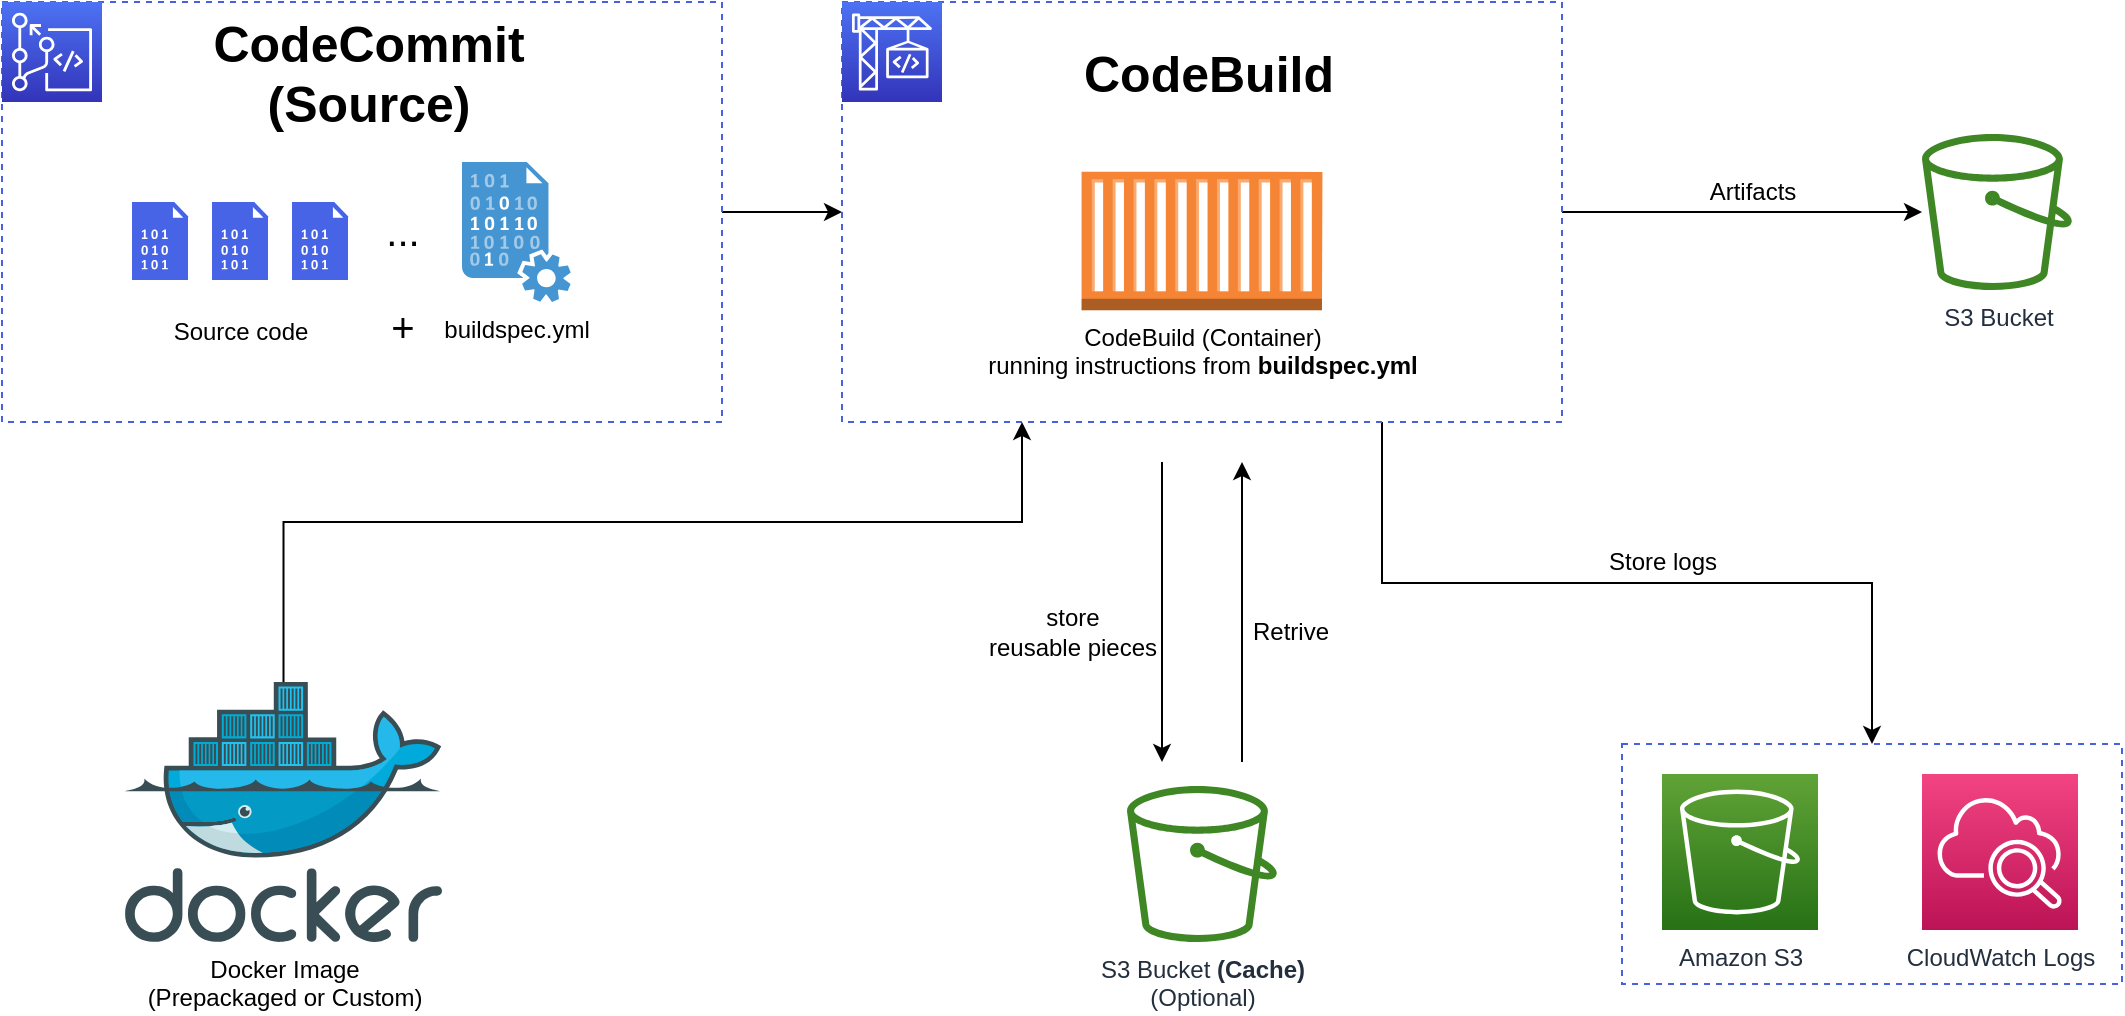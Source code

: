 <mxfile version="21.1.2" type="device">
  <diagram name="Page-1" id="46-_QkiRikV98FdvqbhK">
    <mxGraphModel dx="792" dy="845" grid="1" gridSize="10" guides="1" tooltips="1" connect="1" arrows="1" fold="1" page="1" pageScale="1" pageWidth="850" pageHeight="1100" math="0" shadow="0">
      <root>
        <mxCell id="0" />
        <mxCell id="1" parent="0" />
        <mxCell id="jOOAeaNgM_2YfPi9Dlgr-31" style="edgeStyle=orthogonalEdgeStyle;rounded=0;orthogonalLoop=1;jettySize=auto;html=1;entryX=0;entryY=0.5;entryDx=0;entryDy=0;" edge="1" parent="1" source="jOOAeaNgM_2YfPi9Dlgr-9" target="jOOAeaNgM_2YfPi9Dlgr-19">
          <mxGeometry relative="1" as="geometry" />
        </mxCell>
        <mxCell id="jOOAeaNgM_2YfPi9Dlgr-9" value="" style="rounded=0;whiteSpace=wrap;html=1;dashed=1;fillColor=none;strokeColor=#4661e3;" vertex="1" parent="1">
          <mxGeometry x="200" y="270" width="360" height="210" as="geometry" />
        </mxCell>
        <mxCell id="jOOAeaNgM_2YfPi9Dlgr-1" value="" style="sketch=0;points=[[0,0,0],[0.25,0,0],[0.5,0,0],[0.75,0,0],[1,0,0],[0,1,0],[0.25,1,0],[0.5,1,0],[0.75,1,0],[1,1,0],[0,0.25,0],[0,0.5,0],[0,0.75,0],[1,0.25,0],[1,0.5,0],[1,0.75,0]];outlineConnect=0;fontColor=#232F3E;gradientColor=#4D72F3;gradientDirection=north;fillColor=#3334B9;strokeColor=#ffffff;dashed=0;verticalLabelPosition=bottom;verticalAlign=top;align=center;html=1;fontSize=12;fontStyle=0;aspect=fixed;shape=mxgraph.aws4.resourceIcon;resIcon=mxgraph.aws4.codecommit;" vertex="1" parent="1">
          <mxGeometry x="200" y="270" width="50" height="50" as="geometry" />
        </mxCell>
        <mxCell id="jOOAeaNgM_2YfPi9Dlgr-11" value="" style="sketch=0;pointerEvents=1;shadow=0;dashed=0;html=1;strokeColor=none;fillColor=#4764e6;labelPosition=center;verticalLabelPosition=bottom;verticalAlign=top;align=center;outlineConnect=0;shape=mxgraph.veeam2.data_file;" vertex="1" parent="1">
          <mxGeometry x="265" y="370" width="28.0" height="39" as="geometry" />
        </mxCell>
        <mxCell id="jOOAeaNgM_2YfPi9Dlgr-12" value="" style="sketch=0;pointerEvents=1;shadow=0;dashed=0;html=1;strokeColor=none;fillColor=#4764e6;labelPosition=center;verticalLabelPosition=bottom;verticalAlign=top;align=center;outlineConnect=0;shape=mxgraph.veeam2.data_file;" vertex="1" parent="1">
          <mxGeometry x="305" y="370" width="28.0" height="39" as="geometry" />
        </mxCell>
        <mxCell id="jOOAeaNgM_2YfPi9Dlgr-13" value="" style="sketch=0;pointerEvents=1;shadow=0;dashed=0;html=1;strokeColor=none;fillColor=#4764e6;labelPosition=center;verticalLabelPosition=bottom;verticalAlign=top;align=center;outlineConnect=0;shape=mxgraph.veeam2.data_file;" vertex="1" parent="1">
          <mxGeometry x="345" y="370" width="28.0" height="39" as="geometry" />
        </mxCell>
        <mxCell id="jOOAeaNgM_2YfPi9Dlgr-14" value="Source code" style="text;html=1;align=center;verticalAlign=middle;resizable=0;points=[];autosize=1;strokeColor=none;fillColor=none;" vertex="1" parent="1">
          <mxGeometry x="274" y="420" width="90" height="30" as="geometry" />
        </mxCell>
        <mxCell id="jOOAeaNgM_2YfPi9Dlgr-16" value="buildspec.yml" style="shadow=0;dashed=0;html=1;strokeColor=none;fillColor=#4495D1;labelPosition=center;verticalLabelPosition=bottom;verticalAlign=top;align=center;outlineConnect=0;shape=mxgraph.veeam.data_file;" vertex="1" parent="1">
          <mxGeometry x="430" y="350" width="54.35" height="70" as="geometry" />
        </mxCell>
        <mxCell id="jOOAeaNgM_2YfPi9Dlgr-17" value="...&lt;br&gt;&lt;br&gt;+" style="text;html=1;align=center;verticalAlign=middle;resizable=0;points=[];autosize=1;strokeColor=none;fillColor=none;fontSize=20;" vertex="1" parent="1">
          <mxGeometry x="380" y="363" width="40" height="90" as="geometry" />
        </mxCell>
        <mxCell id="jOOAeaNgM_2YfPi9Dlgr-18" value="CodeCommit&lt;br style=&quot;font-size: 25px;&quot;&gt;(Source)" style="text;html=1;align=center;verticalAlign=middle;resizable=0;points=[];autosize=1;strokeColor=none;fillColor=none;fontSize=25;fontStyle=1" vertex="1" parent="1">
          <mxGeometry x="293" y="270" width="180" height="70" as="geometry" />
        </mxCell>
        <mxCell id="jOOAeaNgM_2YfPi9Dlgr-42" style="edgeStyle=orthogonalEdgeStyle;rounded=0;orthogonalLoop=1;jettySize=auto;html=1;" edge="1" parent="1" source="jOOAeaNgM_2YfPi9Dlgr-19" target="jOOAeaNgM_2YfPi9Dlgr-41">
          <mxGeometry relative="1" as="geometry" />
        </mxCell>
        <mxCell id="jOOAeaNgM_2YfPi9Dlgr-47" style="edgeStyle=orthogonalEdgeStyle;rounded=0;orthogonalLoop=1;jettySize=auto;html=1;exitX=0.75;exitY=1;exitDx=0;exitDy=0;" edge="1" parent="1" source="jOOAeaNgM_2YfPi9Dlgr-19" target="jOOAeaNgM_2YfPi9Dlgr-44">
          <mxGeometry relative="1" as="geometry" />
        </mxCell>
        <mxCell id="jOOAeaNgM_2YfPi9Dlgr-19" value="" style="rounded=0;whiteSpace=wrap;html=1;dashed=1;fillColor=none;strokeColor=#4661e3;" vertex="1" parent="1">
          <mxGeometry x="620" y="270" width="360" height="210" as="geometry" />
        </mxCell>
        <mxCell id="jOOAeaNgM_2YfPi9Dlgr-27" value="CodeBuild" style="text;html=1;align=center;verticalAlign=middle;resizable=0;points=[];autosize=1;strokeColor=none;fillColor=none;fontSize=25;fontStyle=1" vertex="1" parent="1">
          <mxGeometry x="728" y="285" width="150" height="40" as="geometry" />
        </mxCell>
        <mxCell id="jOOAeaNgM_2YfPi9Dlgr-28" value="" style="sketch=0;points=[[0,0,0],[0.25,0,0],[0.5,0,0],[0.75,0,0],[1,0,0],[0,1,0],[0.25,1,0],[0.5,1,0],[0.75,1,0],[1,1,0],[0,0.25,0],[0,0.5,0],[0,0.75,0],[1,0.25,0],[1,0.5,0],[1,0.75,0]];outlineConnect=0;fontColor=#232F3E;gradientColor=#4D72F3;gradientDirection=north;fillColor=#3334B9;strokeColor=#ffffff;dashed=0;verticalLabelPosition=bottom;verticalAlign=top;align=center;html=1;fontSize=12;fontStyle=0;aspect=fixed;shape=mxgraph.aws4.resourceIcon;resIcon=mxgraph.aws4.codebuild;" vertex="1" parent="1">
          <mxGeometry x="620" y="270" width="50" height="50" as="geometry" />
        </mxCell>
        <mxCell id="jOOAeaNgM_2YfPi9Dlgr-29" value="CodeBuild (Container)&lt;br&gt;running instructions from &lt;b&gt;buildspec.yml&lt;/b&gt;" style="outlineConnect=0;dashed=0;verticalLabelPosition=bottom;verticalAlign=top;align=center;html=1;shape=mxgraph.aws3.ec2_compute_container;fillColor=#F58534;gradientColor=none;" vertex="1" parent="1">
          <mxGeometry x="739.79" y="354.88" width="120.43" height="69.25" as="geometry" />
        </mxCell>
        <mxCell id="jOOAeaNgM_2YfPi9Dlgr-33" style="edgeStyle=orthogonalEdgeStyle;rounded=0;orthogonalLoop=1;jettySize=auto;html=1;entryX=0.25;entryY=1;entryDx=0;entryDy=0;" edge="1" parent="1" source="jOOAeaNgM_2YfPi9Dlgr-30" target="jOOAeaNgM_2YfPi9Dlgr-19">
          <mxGeometry relative="1" as="geometry">
            <Array as="points">
              <mxPoint x="341" y="530" />
              <mxPoint x="710" y="530" />
            </Array>
          </mxGeometry>
        </mxCell>
        <mxCell id="jOOAeaNgM_2YfPi9Dlgr-30" value="Docker Image&lt;br&gt;(Prepackaged or Custom)" style="image;sketch=0;aspect=fixed;html=1;points=[];align=center;fontSize=12;image=img/lib/mscae/Docker.svg;" vertex="1" parent="1">
          <mxGeometry x="261.46" y="610" width="158.54" height="130" as="geometry" />
        </mxCell>
        <mxCell id="jOOAeaNgM_2YfPi9Dlgr-34" value="S3 Bucket &lt;b&gt;(Cache)&lt;/b&gt;&lt;br&gt;(Optional)" style="sketch=0;outlineConnect=0;fontColor=#232F3E;gradientColor=none;fillColor=#3F8624;strokeColor=none;dashed=0;verticalLabelPosition=bottom;verticalAlign=top;align=center;html=1;fontSize=12;fontStyle=0;aspect=fixed;pointerEvents=1;shape=mxgraph.aws4.bucket;" vertex="1" parent="1">
          <mxGeometry x="762.5" y="662" width="75" height="78" as="geometry" />
        </mxCell>
        <mxCell id="jOOAeaNgM_2YfPi9Dlgr-37" value="" style="endArrow=classic;html=1;rounded=0;" edge="1" parent="1">
          <mxGeometry width="50" height="50" relative="1" as="geometry">
            <mxPoint x="780" y="500" as="sourcePoint" />
            <mxPoint x="780" y="650" as="targetPoint" />
          </mxGeometry>
        </mxCell>
        <mxCell id="jOOAeaNgM_2YfPi9Dlgr-38" value="" style="endArrow=classic;html=1;rounded=0;" edge="1" parent="1">
          <mxGeometry width="50" height="50" relative="1" as="geometry">
            <mxPoint x="820" y="650" as="sourcePoint" />
            <mxPoint x="820" y="500" as="targetPoint" />
          </mxGeometry>
        </mxCell>
        <mxCell id="jOOAeaNgM_2YfPi9Dlgr-39" value="Retrive" style="text;html=1;align=center;verticalAlign=middle;resizable=0;points=[];autosize=1;strokeColor=none;fillColor=none;" vertex="1" parent="1">
          <mxGeometry x="814" y="570" width="60" height="30" as="geometry" />
        </mxCell>
        <mxCell id="jOOAeaNgM_2YfPi9Dlgr-40" value="store&lt;br&gt;reusable pieces" style="text;html=1;align=center;verticalAlign=middle;resizable=0;points=[];autosize=1;strokeColor=none;fillColor=none;" vertex="1" parent="1">
          <mxGeometry x="680" y="565" width="110" height="40" as="geometry" />
        </mxCell>
        <mxCell id="jOOAeaNgM_2YfPi9Dlgr-41" value="S3 Bucket" style="sketch=0;outlineConnect=0;fontColor=#232F3E;gradientColor=none;fillColor=#3F8624;strokeColor=none;dashed=0;verticalLabelPosition=bottom;verticalAlign=top;align=center;html=1;fontSize=12;fontStyle=0;aspect=fixed;pointerEvents=1;shape=mxgraph.aws4.bucket;" vertex="1" parent="1">
          <mxGeometry x="1160" y="336" width="75" height="78" as="geometry" />
        </mxCell>
        <mxCell id="jOOAeaNgM_2YfPi9Dlgr-43" value="Artifacts" style="text;html=1;align=center;verticalAlign=middle;resizable=0;points=[];autosize=1;strokeColor=none;fillColor=none;" vertex="1" parent="1">
          <mxGeometry x="1040" y="350" width="70" height="30" as="geometry" />
        </mxCell>
        <mxCell id="jOOAeaNgM_2YfPi9Dlgr-44" value="" style="rounded=0;whiteSpace=wrap;html=1;dashed=1;fillColor=none;strokeColor=#4661e3;" vertex="1" parent="1">
          <mxGeometry x="1010" y="641" width="250" height="120" as="geometry" />
        </mxCell>
        <mxCell id="jOOAeaNgM_2YfPi9Dlgr-45" value="Amazon S3" style="sketch=0;points=[[0,0,0],[0.25,0,0],[0.5,0,0],[0.75,0,0],[1,0,0],[0,1,0],[0.25,1,0],[0.5,1,0],[0.75,1,0],[1,1,0],[0,0.25,0],[0,0.5,0],[0,0.75,0],[1,0.25,0],[1,0.5,0],[1,0.75,0]];outlineConnect=0;fontColor=#232F3E;gradientColor=#60A337;gradientDirection=north;fillColor=#277116;strokeColor=#ffffff;dashed=0;verticalLabelPosition=bottom;verticalAlign=top;align=center;html=1;fontSize=12;fontStyle=0;aspect=fixed;shape=mxgraph.aws4.resourceIcon;resIcon=mxgraph.aws4.s3;" vertex="1" parent="1">
          <mxGeometry x="1030" y="656" width="78" height="78" as="geometry" />
        </mxCell>
        <mxCell id="jOOAeaNgM_2YfPi9Dlgr-46" value="CloudWatch Logs" style="sketch=0;points=[[0,0,0],[0.25,0,0],[0.5,0,0],[0.75,0,0],[1,0,0],[0,1,0],[0.25,1,0],[0.5,1,0],[0.75,1,0],[1,1,0],[0,0.25,0],[0,0.5,0],[0,0.75,0],[1,0.25,0],[1,0.5,0],[1,0.75,0]];points=[[0,0,0],[0.25,0,0],[0.5,0,0],[0.75,0,0],[1,0,0],[0,1,0],[0.25,1,0],[0.5,1,0],[0.75,1,0],[1,1,0],[0,0.25,0],[0,0.5,0],[0,0.75,0],[1,0.25,0],[1,0.5,0],[1,0.75,0]];outlineConnect=0;fontColor=#232F3E;gradientColor=#F34482;gradientDirection=north;fillColor=#BC1356;strokeColor=#ffffff;dashed=0;verticalLabelPosition=bottom;verticalAlign=top;align=center;html=1;fontSize=12;fontStyle=0;aspect=fixed;shape=mxgraph.aws4.resourceIcon;resIcon=mxgraph.aws4.cloudwatch_2;" vertex="1" parent="1">
          <mxGeometry x="1160" y="656" width="78" height="78" as="geometry" />
        </mxCell>
        <mxCell id="jOOAeaNgM_2YfPi9Dlgr-48" value="Store logs" style="text;html=1;align=center;verticalAlign=middle;resizable=0;points=[];autosize=1;strokeColor=none;fillColor=none;" vertex="1" parent="1">
          <mxGeometry x="990" y="535" width="80" height="30" as="geometry" />
        </mxCell>
      </root>
    </mxGraphModel>
  </diagram>
</mxfile>
